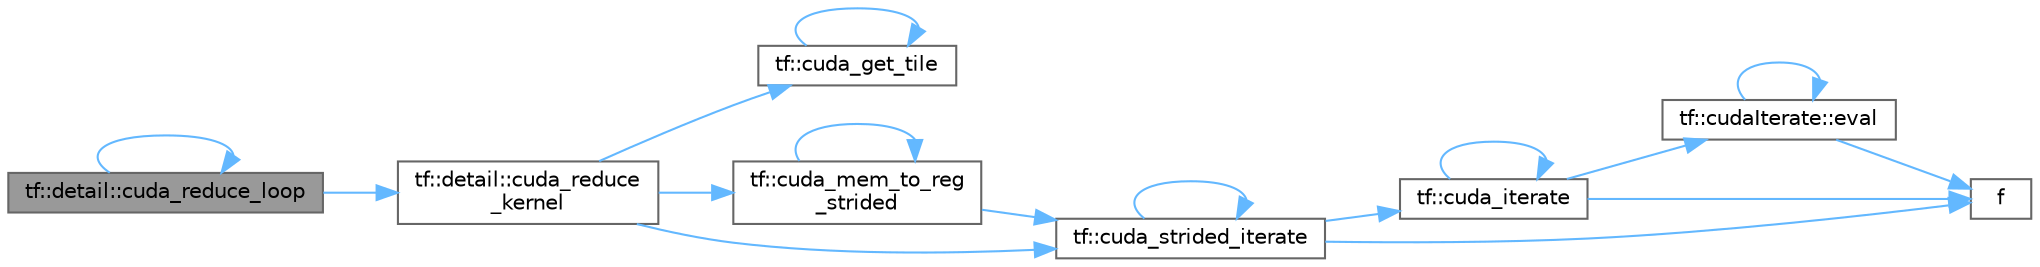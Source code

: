 digraph "tf::detail::cuda_reduce_loop"
{
 // LATEX_PDF_SIZE
  bgcolor="transparent";
  edge [fontname=Helvetica,fontsize=10,labelfontname=Helvetica,labelfontsize=10];
  node [fontname=Helvetica,fontsize=10,shape=box,height=0.2,width=0.4];
  rankdir="LR";
  Node1 [id="Node000001",label="tf::detail::cuda_reduce_loop",height=0.2,width=0.4,color="gray40", fillcolor="grey60", style="filled", fontcolor="black",tooltip=" "];
  Node1 -> Node2 [id="edge1_Node000001_Node000002",color="steelblue1",style="solid",tooltip=" "];
  Node2 [id="Node000002",label="tf::detail::cuda_reduce\l_kernel",height=0.2,width=0.4,color="grey40", fillcolor="white", style="filled",URL="$namespacetf_1_1detail.html#a9b9598d1760f0473831ba440e2334fc3",tooltip=" "];
  Node2 -> Node3 [id="edge2_Node000002_Node000003",color="steelblue1",style="solid",tooltip=" "];
  Node3 [id="Node000003",label="tf::cuda_get_tile",height=0.2,width=0.4,color="grey40", fillcolor="white", style="filled",URL="$namespacetf.html#a5a41760b383016bd1cebadcfd7f05476",tooltip=" "];
  Node3 -> Node3 [id="edge3_Node000003_Node000003",color="steelblue1",style="solid",tooltip=" "];
  Node2 -> Node4 [id="edge4_Node000002_Node000004",color="steelblue1",style="solid",tooltip=" "];
  Node4 [id="Node000004",label="tf::cuda_mem_to_reg\l_strided",height=0.2,width=0.4,color="grey40", fillcolor="white", style="filled",URL="$namespacetf.html#a3efaad7a8e442f8cf312c296325b0e07",tooltip=" "];
  Node4 -> Node4 [id="edge5_Node000004_Node000004",color="steelblue1",style="solid",tooltip=" "];
  Node4 -> Node5 [id="edge6_Node000004_Node000005",color="steelblue1",style="solid",tooltip=" "];
  Node5 [id="Node000005",label="tf::cuda_strided_iterate",height=0.2,width=0.4,color="grey40", fillcolor="white", style="filled",URL="$namespacetf.html#a24db9e13fd26535886a7efc723ec1477",tooltip=" "];
  Node5 -> Node6 [id="edge7_Node000005_Node000006",color="steelblue1",style="solid",tooltip=" "];
  Node6 [id="Node000006",label="tf::cuda_iterate",height=0.2,width=0.4,color="grey40", fillcolor="white", style="filled",URL="$namespacetf.html#a55e1e8a489984141bc8e0785cd13f9bc",tooltip=" "];
  Node6 -> Node6 [id="edge8_Node000006_Node000006",color="steelblue1",style="solid",tooltip=" "];
  Node6 -> Node7 [id="edge9_Node000006_Node000007",color="steelblue1",style="solid",tooltip=" "];
  Node7 [id="Node000007",label="tf::cudaIterate::eval",height=0.2,width=0.4,color="grey40", fillcolor="white", style="filled",URL="$structtf_1_1cuda_iterate.html#a46b1c72193af5cdfc8697a57754af6f9",tooltip=" "];
  Node7 -> Node7 [id="edge10_Node000007_Node000007",color="steelblue1",style="solid",tooltip=" "];
  Node7 -> Node8 [id="edge11_Node000007_Node000008",color="steelblue1",style="solid",tooltip=" "];
  Node8 [id="Node000008",label="f",height=0.2,width=0.4,color="grey40", fillcolor="white", style="filled",URL="$cxx11__tensor__map_8cpp.html#a7f507fea02198f6cb81c86640c7b1a4e",tooltip=" "];
  Node6 -> Node8 [id="edge12_Node000006_Node000008",color="steelblue1",style="solid",tooltip=" "];
  Node5 -> Node5 [id="edge13_Node000005_Node000005",color="steelblue1",style="solid",tooltip=" "];
  Node5 -> Node8 [id="edge14_Node000005_Node000008",color="steelblue1",style="solid",tooltip=" "];
  Node2 -> Node5 [id="edge15_Node000002_Node000005",color="steelblue1",style="solid",tooltip=" "];
  Node1 -> Node1 [id="edge16_Node000001_Node000001",color="steelblue1",style="solid",tooltip=" "];
}
